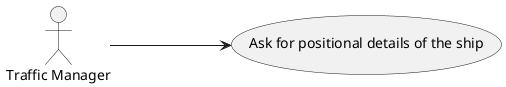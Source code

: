 @startuml
'https://plantuml.com/use-case-diagram

left to right direction

:Traffic Manager: as TM
(Ask for positional details of the ship) as (Use)

TM ---> (Use)

@enduml